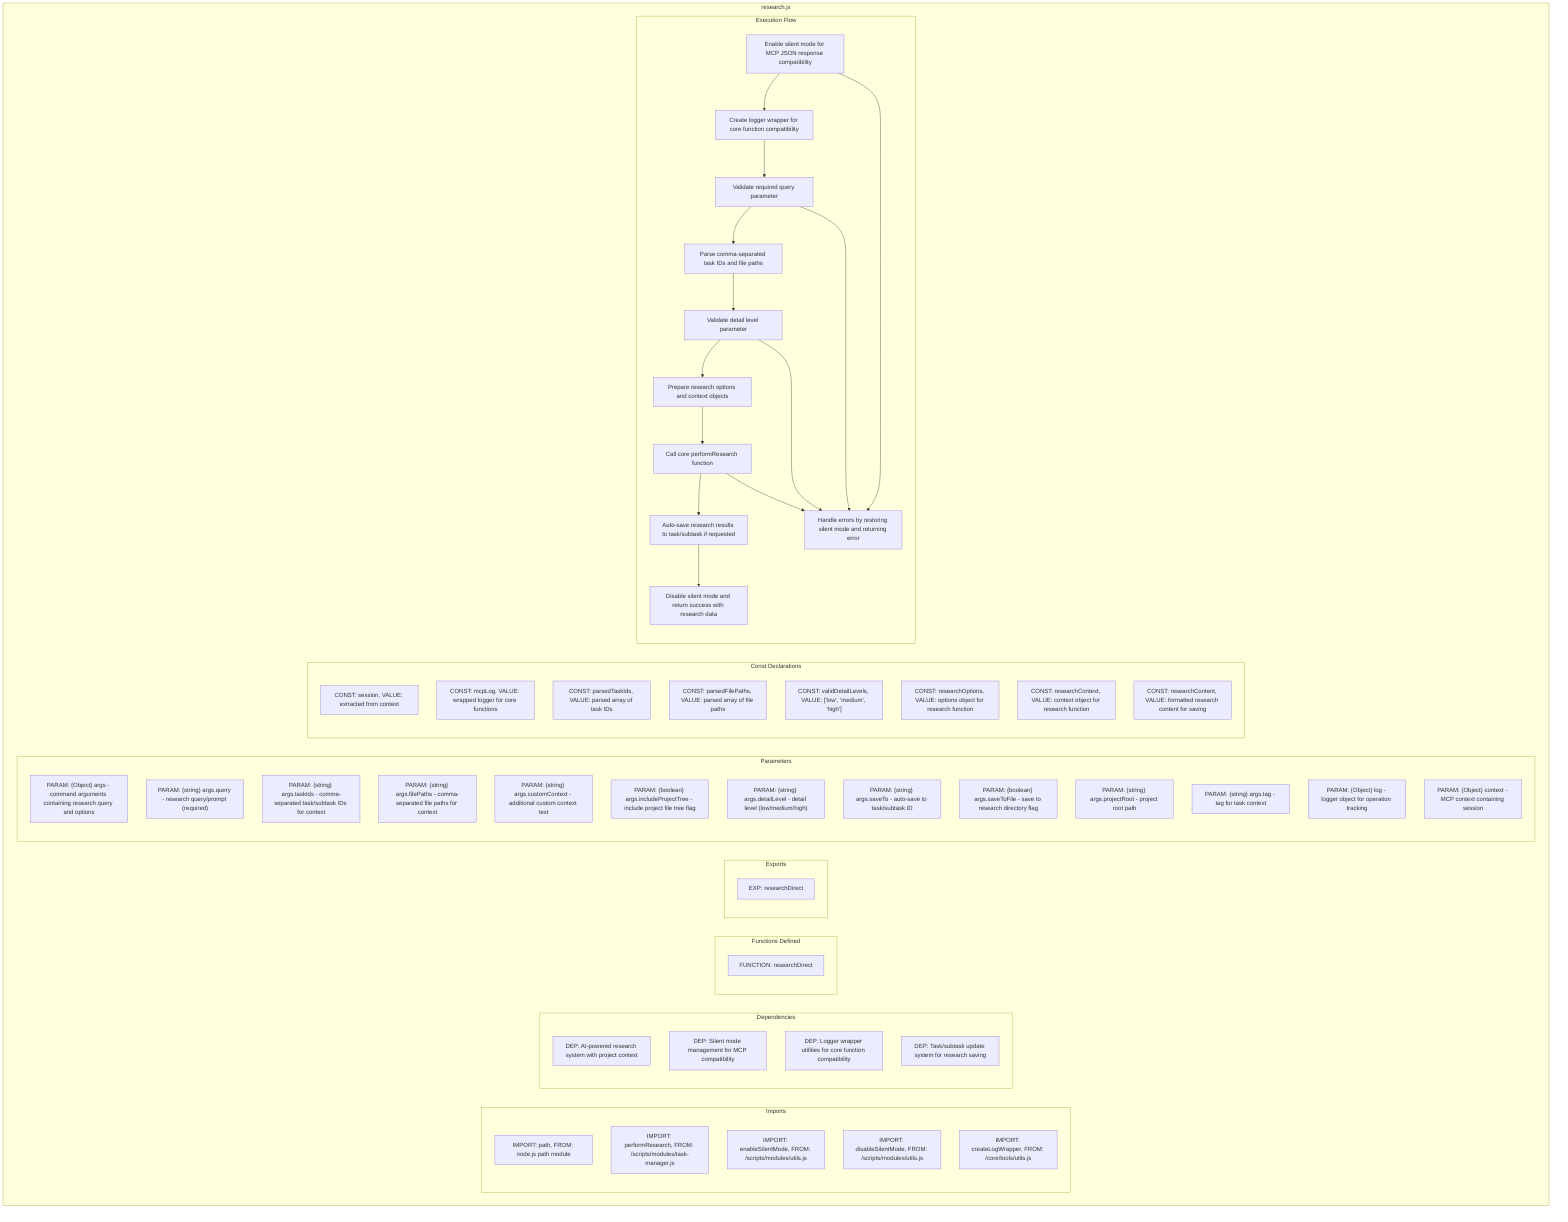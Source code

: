flowchart TB
    subgraph Imports["Imports"]
        I1["IMPORT: path, FROM: node.js path module"]
        I2["IMPORT: performResearch, FROM: /scripts/modules/task-manager.js"]
        I3["IMPORT: enableSilentMode, FROM: /scripts/modules/utils.js"]
        I4["IMPORT: disableSilentMode, FROM: /scripts/modules/utils.js"]
        I5["IMPORT: createLogWrapper, FROM: /core/tools/utils.js"]
    end
    
    subgraph Dependencies["Dependencies"]
        D1["DEP: AI-powered research system with project context"]
        D2["DEP: Silent mode management for MCP compatibility"]
        D3["DEP: Logger wrapper utilities for core function compatibility"]
        D4["DEP: Task/subtask update system for research saving"]
    end
    
    subgraph FunctionsDefined["Functions Defined"]
        FU1["FUNCTION: researchDirect"]
    end
    
    subgraph Exports["Exports"]
        E1["EXP: researchDirect"]
    end
    
    subgraph Parameters["Parameters"]
        P1["PARAM: {Object} args - command arguments containing research query and options"]
        P2["PARAM: {string} args.query - research query/prompt (required)"]
        P3["PARAM: {string} args.taskIds - comma-separated task/subtask IDs for context"]
        P4["PARAM: {string} args.filePaths - comma-separated file paths for context"]
        P5["PARAM: {string} args.customContext - additional custom context text"]
        P6["PARAM: {boolean} args.includeProjectTree - include project file tree flag"]
        P7["PARAM: {string} args.detailLevel - detail level (low/medium/high)"]
        P8["PARAM: {string} args.saveTo - auto-save to task/subtask ID"]
        P9["PARAM: {boolean} args.saveToFile - save to research directory flag"]
        P10["PARAM: {string} args.projectRoot - project root path"]
        P11["PARAM: {string} args.tag - tag for task context"]
        P12["PARAM: {Object} log - logger object for operation tracking"]
        P13["PARAM: {Object} context - MCP context containing session"]
    end
    
    subgraph Constants["Const Declarations"]
        C1["CONST: session, VALUE: extracted from context"]
        C2["CONST: mcpLog, VALUE: wrapped logger for core functions"]
        C3["CONST: parsedTaskIds, VALUE: parsed array of task IDs"]
        C4["CONST: parsedFilePaths, VALUE: parsed array of file paths"]
        C5["CONST: validDetailLevels, VALUE: ['low', 'medium', 'high']"]
        C6["CONST: researchOptions, VALUE: options object for research function"]
        C7["CONST: researchContext, VALUE: context object for research function"]
        C8["CONST: researchContent, VALUE: formatted research content for saving"]
    end
    
    subgraph ExecutionFlow["Execution Flow"]
        FL1["Enable silent mode for MCP JSON response compatibility"]
        FL2["Create logger wrapper for core function compatibility"]
        FL3["Validate required query parameter"]
        FL4["Parse comma-separated task IDs and file paths"]
        FL5["Validate detail level parameter"]
        FL6["Prepare research options and context objects"]
        FL7["Call core performResearch function"]
        FL8["Auto-save research results to task/subtask if requested"]
        FL9["Disable silent mode and return success with research data"]
        FL10["Handle errors by restoring silent mode and returning error"]
    end
    
    subgraph FileName["research.js"]
        Imports
        Dependencies
        FunctionsDefined
        Exports
        Parameters
        Constants
        ExecutionFlow
    end
    
    FL1 --> FL2
    FL2 --> FL3
    FL3 --> FL4
    FL4 --> FL5
    FL5 --> FL6
    FL6 --> FL7
    FL7 --> FL8
    FL8 --> FL9
    FL1 --> FL10
    FL3 --> FL10
    FL5 --> FL10
    FL7 --> FL10